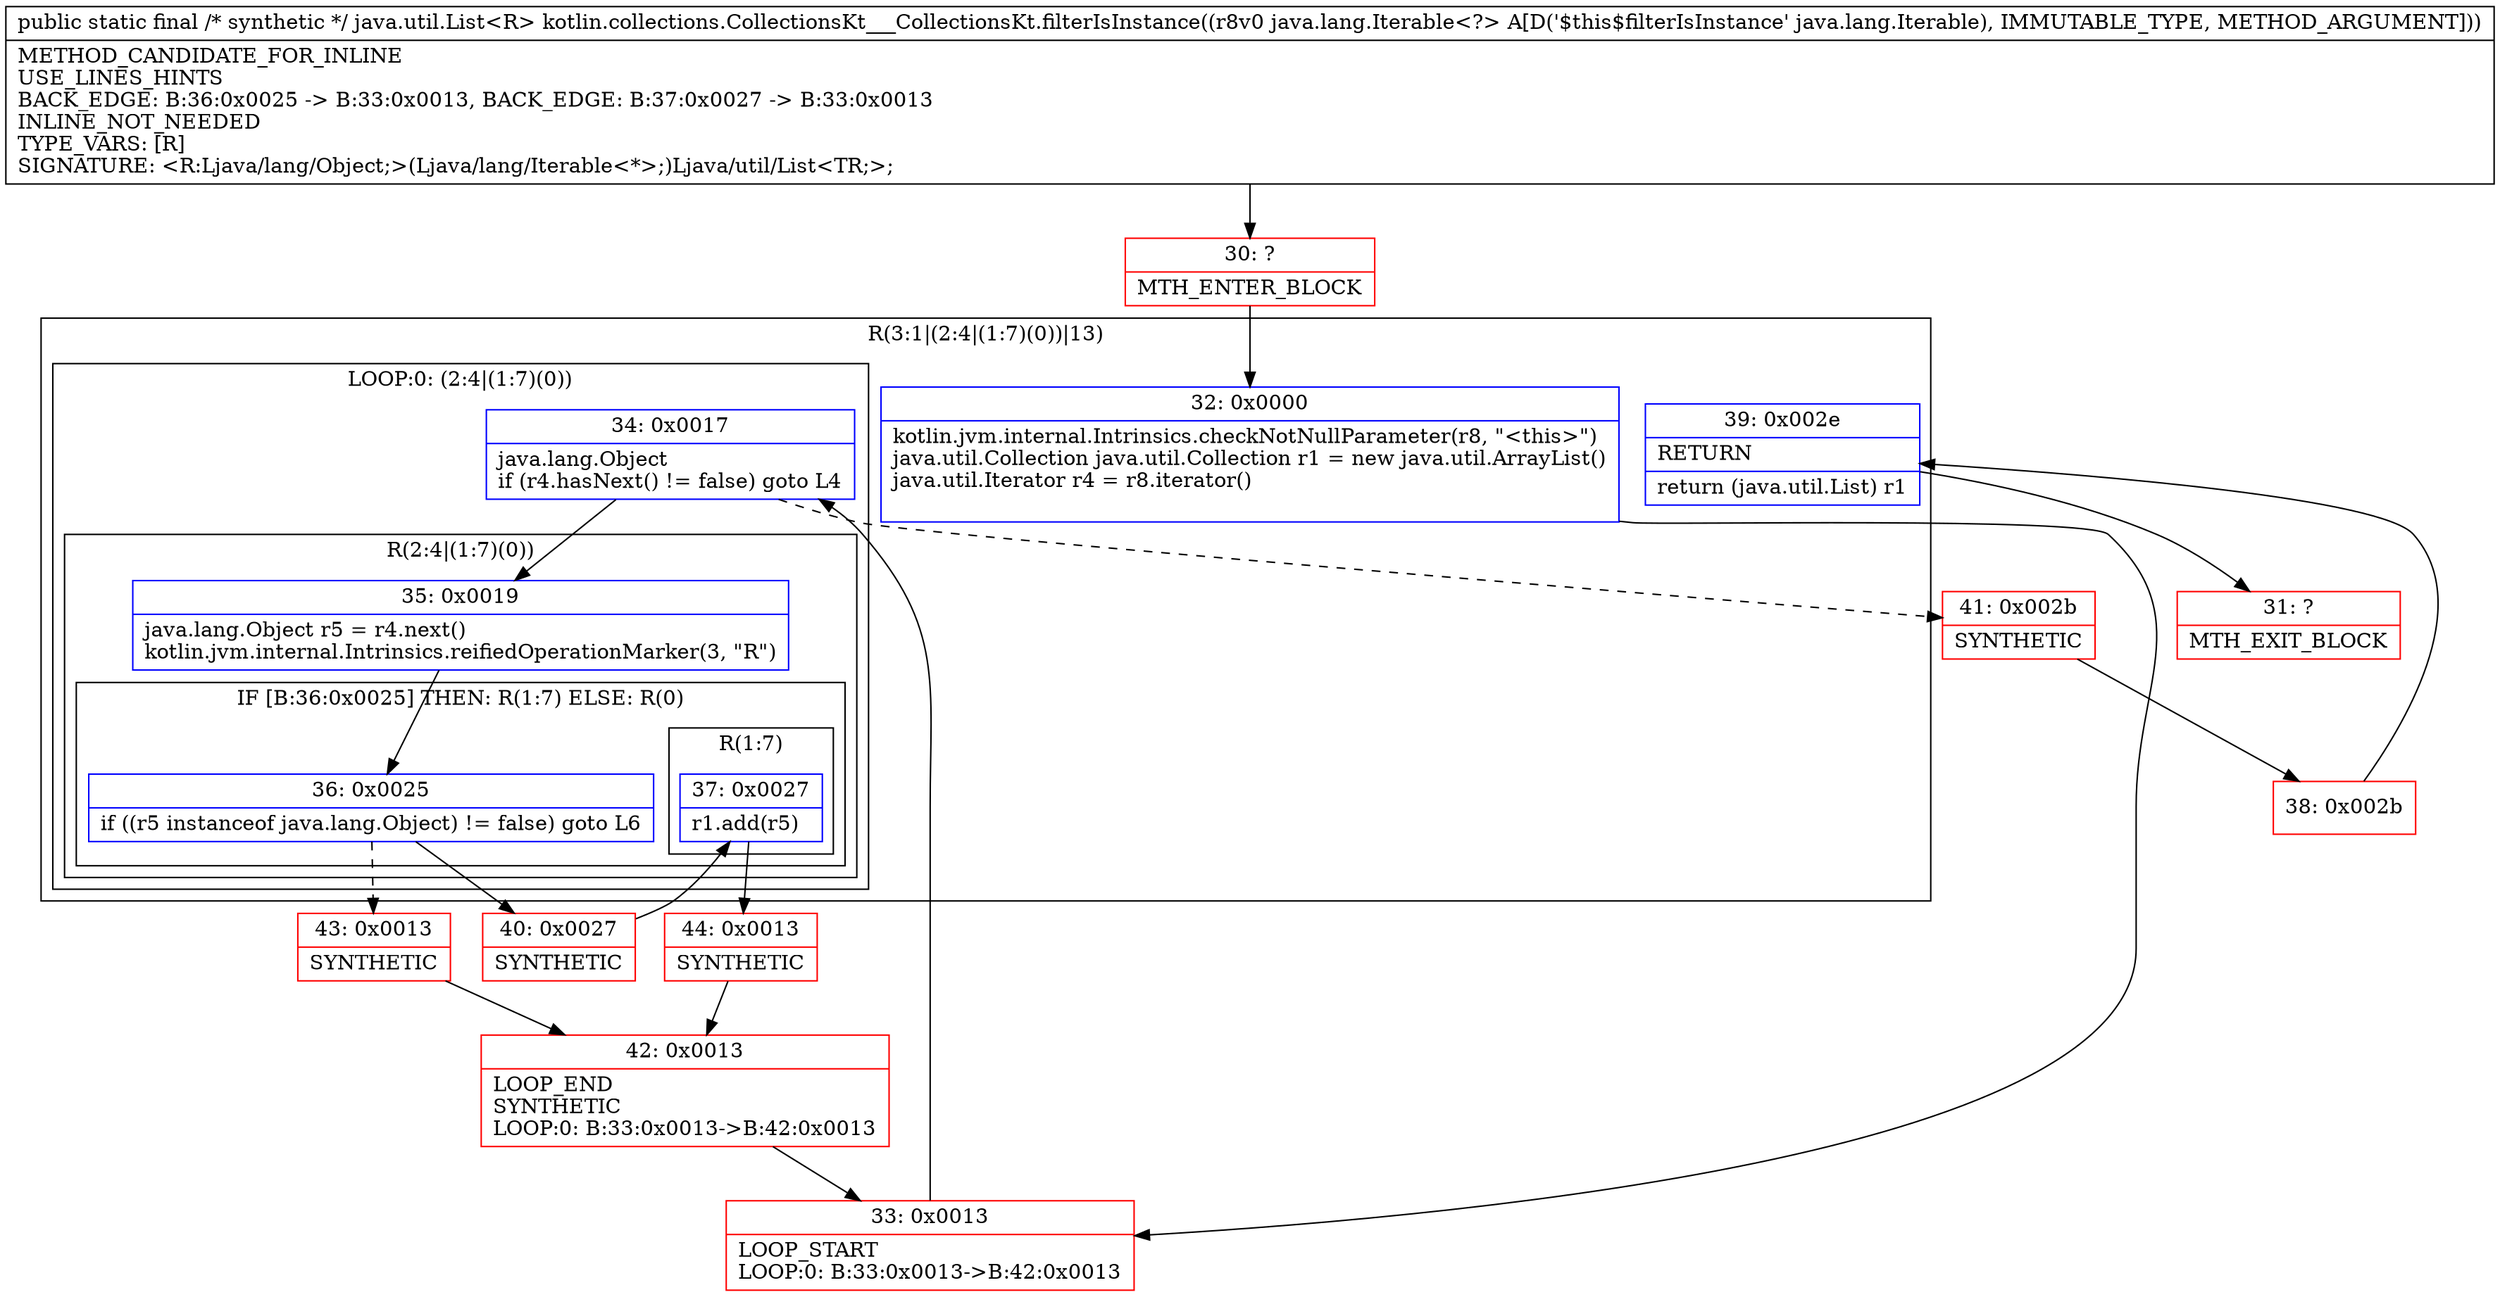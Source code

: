 digraph "CFG forkotlin.collections.CollectionsKt___CollectionsKt.filterIsInstance(Ljava\/lang\/Iterable;)Ljava\/util\/List;" {
subgraph cluster_Region_1892131857 {
label = "R(3:1|(2:4|(1:7)(0))|13)";
node [shape=record,color=blue];
Node_32 [shape=record,label="{32\:\ 0x0000|kotlin.jvm.internal.Intrinsics.checkNotNullParameter(r8, \"\<this\>\")\ljava.util.Collection java.util.Collection r1 = new java.util.ArrayList()\ljava.util.Iterator r4 = r8.iterator()\l\l}"];
subgraph cluster_LoopRegion_1780344692 {
label = "LOOP:0: (2:4|(1:7)(0))";
node [shape=record,color=blue];
Node_34 [shape=record,label="{34\:\ 0x0017|java.lang.Object \lif (r4.hasNext() != false) goto L4\l}"];
subgraph cluster_Region_1377977955 {
label = "R(2:4|(1:7)(0))";
node [shape=record,color=blue];
Node_35 [shape=record,label="{35\:\ 0x0019|java.lang.Object r5 = r4.next()\lkotlin.jvm.internal.Intrinsics.reifiedOperationMarker(3, \"R\")\l}"];
subgraph cluster_IfRegion_521230707 {
label = "IF [B:36:0x0025] THEN: R(1:7) ELSE: R(0)";
node [shape=record,color=blue];
Node_36 [shape=record,label="{36\:\ 0x0025|if ((r5 instanceof java.lang.Object) != false) goto L6\l}"];
subgraph cluster_Region_1334067646 {
label = "R(1:7)";
node [shape=record,color=blue];
Node_37 [shape=record,label="{37\:\ 0x0027|r1.add(r5)\l}"];
}
subgraph cluster_Region_780256085 {
label = "R(0)";
node [shape=record,color=blue];
}
}
}
}
Node_39 [shape=record,label="{39\:\ 0x002e|RETURN\l|return (java.util.List) r1\l}"];
}
Node_30 [shape=record,color=red,label="{30\:\ ?|MTH_ENTER_BLOCK\l}"];
Node_33 [shape=record,color=red,label="{33\:\ 0x0013|LOOP_START\lLOOP:0: B:33:0x0013\-\>B:42:0x0013\l}"];
Node_40 [shape=record,color=red,label="{40\:\ 0x0027|SYNTHETIC\l}"];
Node_44 [shape=record,color=red,label="{44\:\ 0x0013|SYNTHETIC\l}"];
Node_42 [shape=record,color=red,label="{42\:\ 0x0013|LOOP_END\lSYNTHETIC\lLOOP:0: B:33:0x0013\-\>B:42:0x0013\l}"];
Node_43 [shape=record,color=red,label="{43\:\ 0x0013|SYNTHETIC\l}"];
Node_41 [shape=record,color=red,label="{41\:\ 0x002b|SYNTHETIC\l}"];
Node_38 [shape=record,color=red,label="{38\:\ 0x002b}"];
Node_31 [shape=record,color=red,label="{31\:\ ?|MTH_EXIT_BLOCK\l}"];
MethodNode[shape=record,label="{public static final \/* synthetic *\/ java.util.List\<R\> kotlin.collections.CollectionsKt___CollectionsKt.filterIsInstance((r8v0 java.lang.Iterable\<?\> A[D('$this$filterIsInstance' java.lang.Iterable), IMMUTABLE_TYPE, METHOD_ARGUMENT]))  | METHOD_CANDIDATE_FOR_INLINE\lUSE_LINES_HINTS\lBACK_EDGE: B:36:0x0025 \-\> B:33:0x0013, BACK_EDGE: B:37:0x0027 \-\> B:33:0x0013\lINLINE_NOT_NEEDED\lTYPE_VARS: [R]\lSIGNATURE: \<R:Ljava\/lang\/Object;\>(Ljava\/lang\/Iterable\<*\>;)Ljava\/util\/List\<TR;\>;\l}"];
MethodNode -> Node_30;Node_32 -> Node_33;
Node_34 -> Node_35;
Node_34 -> Node_41[style=dashed];
Node_35 -> Node_36;
Node_36 -> Node_40;
Node_36 -> Node_43[style=dashed];
Node_37 -> Node_44;
Node_39 -> Node_31;
Node_30 -> Node_32;
Node_33 -> Node_34;
Node_40 -> Node_37;
Node_44 -> Node_42;
Node_42 -> Node_33;
Node_43 -> Node_42;
Node_41 -> Node_38;
Node_38 -> Node_39;
}

